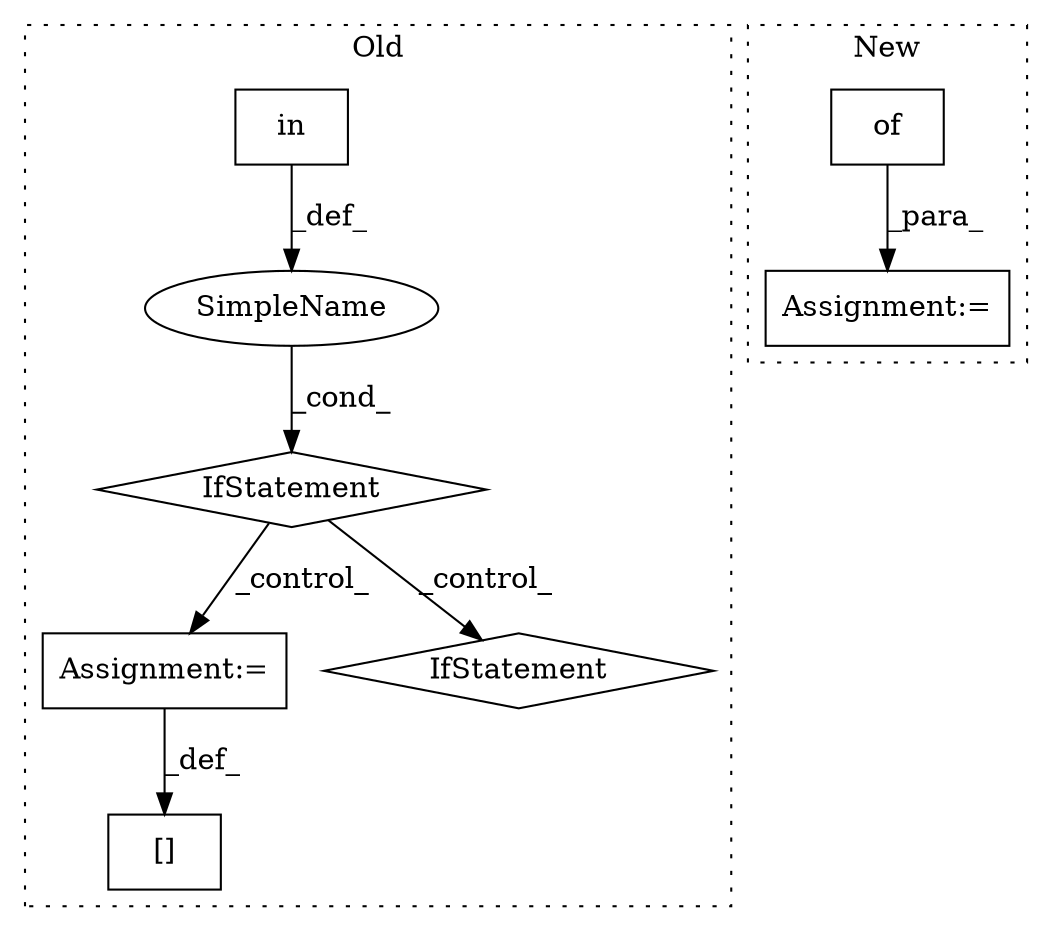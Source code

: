 digraph G {
subgraph cluster0 {
1 [label="in" a="105" s="17698" l="23" shape="box"];
3 [label="IfStatement" a="25" s="17690,17721" l="8,2" shape="diamond"];
5 [label="Assignment:=" a="7" s="17956" l="1" shape="box"];
6 [label="SimpleName" a="42" s="" l="" shape="ellipse"];
7 [label="[]" a="2" s="17935,17955" l="8,1" shape="box"];
8 [label="IfStatement" a="25" s="17824" l="3" shape="diamond"];
label = "Old";
style="dotted";
}
subgraph cluster1 {
2 [label="of" a="32" s="15417,15593" l="3,1" shape="box"];
4 [label="Assignment:=" a="7" s="15412" l="1" shape="box"];
label = "New";
style="dotted";
}
1 -> 6 [label="_def_"];
2 -> 4 [label="_para_"];
3 -> 5 [label="_control_"];
3 -> 8 [label="_control_"];
5 -> 7 [label="_def_"];
6 -> 3 [label="_cond_"];
}